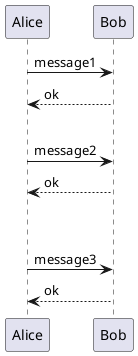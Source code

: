 #空间

你可以使用 ||| 来增加空间。
 还可以使用数字指定增加的像素的数量。

@startuml

Alice -> Bob : message1
Bob --> Alice : ok
|||
Alice -> Bob : message2
Bob --> Alice : ok
||45||
Alice -> Bob : message3
Bob --> Alice : ok

@enduml